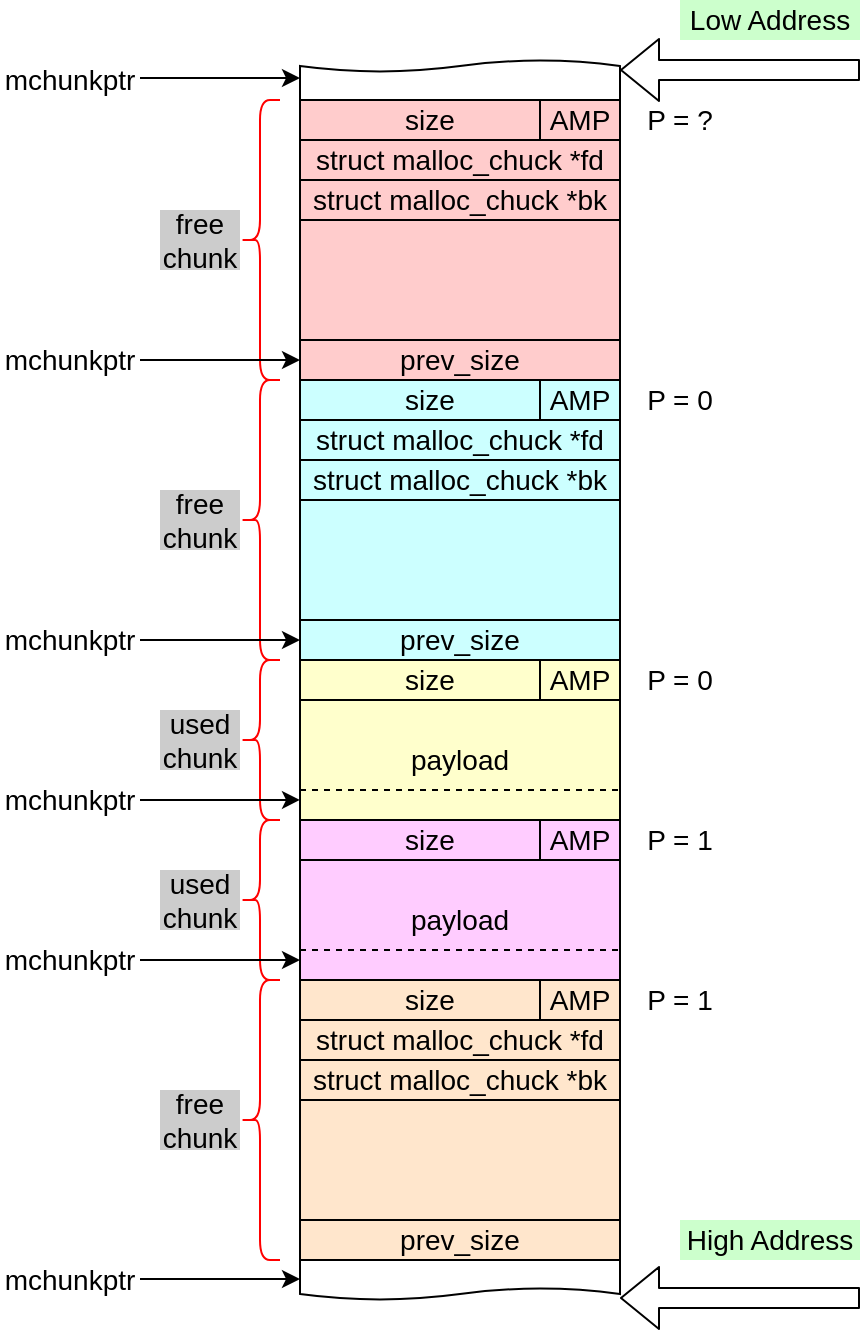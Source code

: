 <mxfile version="13.2.4" type="device"><diagram id="C5RBs43oDa-KdzZeNtuy" name="Page-1"><mxGraphModel dx="1086" dy="785" grid="1" gridSize="10" guides="1" tooltips="1" connect="1" arrows="1" fold="1" page="1" pageScale="1" pageWidth="827" pageHeight="1169" math="0" shadow="0"><root><mxCell id="WIyWlLk6GJQsqaUBKTNV-0"/><mxCell id="WIyWlLk6GJQsqaUBKTNV-1" parent="WIyWlLk6GJQsqaUBKTNV-0"/><mxCell id="riSy3nsgDaw8YXW73jP5-0" value="size" style="rounded=0;whiteSpace=wrap;html=1;fillColor=#FFFFCC;fontSize=14;fontStyle=0" parent="WIyWlLk6GJQsqaUBKTNV-1" vertex="1"><mxGeometry x="200" y="380" width="130" height="20" as="geometry"/></mxCell><mxCell id="riSy3nsgDaw8YXW73jP5-1" value="AMP" style="rounded=0;whiteSpace=wrap;html=1;fillColor=#FFFFCC;fontSize=14;fontStyle=0" parent="WIyWlLk6GJQsqaUBKTNV-1" vertex="1"><mxGeometry x="320" y="380" width="40" height="20" as="geometry"/></mxCell><mxCell id="riSy3nsgDaw8YXW73jP5-2" value="payload" style="rounded=0;whiteSpace=wrap;html=1;fillColor=#FFFFCC;fontSize=14;fontStyle=0" parent="WIyWlLk6GJQsqaUBKTNV-1" vertex="1"><mxGeometry x="200" y="400" width="160" height="60" as="geometry"/></mxCell><mxCell id="riSy3nsgDaw8YXW73jP5-3" value="P = 1" style="text;html=1;strokeColor=none;fillColor=none;align=center;verticalAlign=middle;whiteSpace=wrap;rounded=0;fontSize=14;fontStyle=0" parent="WIyWlLk6GJQsqaUBKTNV-1" vertex="1"><mxGeometry x="370" y="460" width="40" height="20" as="geometry"/></mxCell><mxCell id="riSy3nsgDaw8YXW73jP5-4" value="size" style="rounded=0;whiteSpace=wrap;html=1;fillColor=#FFCCFF;fontSize=14;fontStyle=0" parent="WIyWlLk6GJQsqaUBKTNV-1" vertex="1"><mxGeometry x="200" y="460" width="130" height="20" as="geometry"/></mxCell><mxCell id="riSy3nsgDaw8YXW73jP5-5" value="AMP" style="rounded=0;whiteSpace=wrap;html=1;fillColor=#FFCCFF;fontSize=14;fontStyle=0" parent="WIyWlLk6GJQsqaUBKTNV-1" vertex="1"><mxGeometry x="320" y="460" width="40" height="20" as="geometry"/></mxCell><mxCell id="riSy3nsgDaw8YXW73jP5-6" value="payload" style="rounded=0;whiteSpace=wrap;html=1;fillColor=#FFCCFF;fontSize=14;fontStyle=0" parent="WIyWlLk6GJQsqaUBKTNV-1" vertex="1"><mxGeometry x="200" y="480" width="160" height="60" as="geometry"/></mxCell><mxCell id="riSy3nsgDaw8YXW73jP5-7" value="size" style="rounded=0;whiteSpace=wrap;html=1;fillColor=#FFCCCC;fontSize=14;fontStyle=0" parent="WIyWlLk6GJQsqaUBKTNV-1" vertex="1"><mxGeometry x="200" y="100" width="130" height="20" as="geometry"/></mxCell><mxCell id="riSy3nsgDaw8YXW73jP5-8" value="AMP" style="rounded=0;whiteSpace=wrap;html=1;fillColor=#FFCCCC;fontSize=14;fontStyle=0" parent="WIyWlLk6GJQsqaUBKTNV-1" vertex="1"><mxGeometry x="320" y="100" width="40" height="20" as="geometry"/></mxCell><mxCell id="riSy3nsgDaw8YXW73jP5-10" value="struct malloc_chuck *fd" style="rounded=0;whiteSpace=wrap;html=1;fillColor=#FFCCCC;fontSize=14;fontStyle=0" parent="WIyWlLk6GJQsqaUBKTNV-1" vertex="1"><mxGeometry x="200" y="120" width="160" height="20" as="geometry"/></mxCell><mxCell id="riSy3nsgDaw8YXW73jP5-11" value="struct malloc_chuck *bk" style="rounded=0;whiteSpace=wrap;html=1;fillColor=#FFCCCC;fontSize=14;fontStyle=0" parent="WIyWlLk6GJQsqaUBKTNV-1" vertex="1"><mxGeometry x="200" y="140" width="160" height="20" as="geometry"/></mxCell><mxCell id="riSy3nsgDaw8YXW73jP5-12" value="" style="rounded=0;whiteSpace=wrap;html=1;fillColor=#FFCCCC;fontSize=14;fontStyle=0" parent="WIyWlLk6GJQsqaUBKTNV-1" vertex="1"><mxGeometry x="200" y="160" width="160" height="60" as="geometry"/></mxCell><mxCell id="riSy3nsgDaw8YXW73jP5-13" value="prev_size" style="rounded=0;whiteSpace=wrap;html=1;fillColor=#FFCCCC;fontSize=14;fontStyle=0" parent="WIyWlLk6GJQsqaUBKTNV-1" vertex="1"><mxGeometry x="200" y="220" width="160" height="20" as="geometry"/></mxCell><mxCell id="riSy3nsgDaw8YXW73jP5-14" value="size" style="rounded=0;whiteSpace=wrap;html=1;fillColor=#CCFFFF;fontSize=14;fontStyle=0" parent="WIyWlLk6GJQsqaUBKTNV-1" vertex="1"><mxGeometry x="200" y="240" width="130" height="20" as="geometry"/></mxCell><mxCell id="riSy3nsgDaw8YXW73jP5-15" value="AMP" style="rounded=0;whiteSpace=wrap;html=1;fillColor=#CCFFFF;fontSize=14;fontStyle=0" parent="WIyWlLk6GJQsqaUBKTNV-1" vertex="1"><mxGeometry x="320" y="240" width="40" height="20" as="geometry"/></mxCell><mxCell id="riSy3nsgDaw8YXW73jP5-16" value="struct malloc_chuck *fd" style="rounded=0;whiteSpace=wrap;html=1;fillColor=#CCFFFF;fontSize=14;fontStyle=0" parent="WIyWlLk6GJQsqaUBKTNV-1" vertex="1"><mxGeometry x="200" y="260" width="160" height="20" as="geometry"/></mxCell><mxCell id="riSy3nsgDaw8YXW73jP5-17" value="struct malloc_chuck *bk" style="rounded=0;whiteSpace=wrap;html=1;fillColor=#CCFFFF;fontSize=14;fontStyle=0" parent="WIyWlLk6GJQsqaUBKTNV-1" vertex="1"><mxGeometry x="200" y="280" width="160" height="20" as="geometry"/></mxCell><mxCell id="riSy3nsgDaw8YXW73jP5-18" value="" style="rounded=0;whiteSpace=wrap;html=1;fillColor=#CCFFFF;fontSize=14;fontStyle=0" parent="WIyWlLk6GJQsqaUBKTNV-1" vertex="1"><mxGeometry x="200" y="300" width="160" height="60" as="geometry"/></mxCell><mxCell id="riSy3nsgDaw8YXW73jP5-19" value="prev_size" style="rounded=0;whiteSpace=wrap;html=1;fillColor=#CCFFFF;fontSize=14;fontStyle=0" parent="WIyWlLk6GJQsqaUBKTNV-1" vertex="1"><mxGeometry x="200" y="360" width="160" height="20" as="geometry"/></mxCell><mxCell id="riSy3nsgDaw8YXW73jP5-26" value="size" style="rounded=0;whiteSpace=wrap;html=1;fillColor=#FFE6CC;fontSize=14;fontStyle=0" parent="WIyWlLk6GJQsqaUBKTNV-1" vertex="1"><mxGeometry x="200" y="540" width="130" height="20" as="geometry"/></mxCell><mxCell id="riSy3nsgDaw8YXW73jP5-27" value="AMP" style="rounded=0;whiteSpace=wrap;html=1;fillColor=#FFE6CC;fontSize=14;fontStyle=0" parent="WIyWlLk6GJQsqaUBKTNV-1" vertex="1"><mxGeometry x="320" y="540" width="40" height="20" as="geometry"/></mxCell><mxCell id="riSy3nsgDaw8YXW73jP5-28" value="struct malloc_chuck *fd" style="rounded=0;whiteSpace=wrap;html=1;fillColor=#FFE6CC;fontSize=14;fontStyle=0" parent="WIyWlLk6GJQsqaUBKTNV-1" vertex="1"><mxGeometry x="200" y="560" width="160" height="20" as="geometry"/></mxCell><mxCell id="riSy3nsgDaw8YXW73jP5-29" value="struct malloc_chuck *bk" style="rounded=0;whiteSpace=wrap;html=1;fillColor=#FFE6CC;fontSize=14;fontStyle=0" parent="WIyWlLk6GJQsqaUBKTNV-1" vertex="1"><mxGeometry x="200" y="580" width="160" height="20" as="geometry"/></mxCell><mxCell id="riSy3nsgDaw8YXW73jP5-30" value="" style="rounded=0;whiteSpace=wrap;html=1;fillColor=#FFE6CC;fontSize=14;fontStyle=0" parent="WIyWlLk6GJQsqaUBKTNV-1" vertex="1"><mxGeometry x="200" y="600" width="160" height="60" as="geometry"/></mxCell><mxCell id="riSy3nsgDaw8YXW73jP5-31" value="prev_size" style="rounded=0;whiteSpace=wrap;html=1;fillColor=#FFE6CC;fontSize=14;fontStyle=0" parent="WIyWlLk6GJQsqaUBKTNV-1" vertex="1"><mxGeometry x="200" y="660" width="160" height="20" as="geometry"/></mxCell><mxCell id="riSy3nsgDaw8YXW73jP5-32" value="P = 0" style="text;html=1;strokeColor=none;fillColor=none;align=center;verticalAlign=middle;whiteSpace=wrap;rounded=0;fontSize=14;fontStyle=0" parent="WIyWlLk6GJQsqaUBKTNV-1" vertex="1"><mxGeometry x="370" y="380" width="40" height="20" as="geometry"/></mxCell><mxCell id="riSy3nsgDaw8YXW73jP5-33" value="P = 0" style="text;html=1;strokeColor=none;fillColor=none;align=center;verticalAlign=middle;whiteSpace=wrap;rounded=0;fontSize=14;fontStyle=0" parent="WIyWlLk6GJQsqaUBKTNV-1" vertex="1"><mxGeometry x="370" y="240" width="40" height="20" as="geometry"/></mxCell><mxCell id="riSy3nsgDaw8YXW73jP5-34" value="P = ?" style="text;html=1;strokeColor=none;fillColor=none;align=center;verticalAlign=middle;whiteSpace=wrap;rounded=0;fontSize=14;fontStyle=0" parent="WIyWlLk6GJQsqaUBKTNV-1" vertex="1"><mxGeometry x="370" y="100" width="40" height="20" as="geometry"/></mxCell><mxCell id="riSy3nsgDaw8YXW73jP5-36" value="" style="shape=document;whiteSpace=wrap;html=1;boundedLbl=1;fillColor=#FFFFFF;direction=west;fontSize=14;fontStyle=0" parent="WIyWlLk6GJQsqaUBKTNV-1" vertex="1"><mxGeometry x="200" y="80" width="160" height="20" as="geometry"/></mxCell><mxCell id="riSy3nsgDaw8YXW73jP5-38" value="" style="shape=document;whiteSpace=wrap;html=1;boundedLbl=1;fillColor=#FFFFFF;direction=east;fontSize=14;fontStyle=0" parent="WIyWlLk6GJQsqaUBKTNV-1" vertex="1"><mxGeometry x="200" y="680" width="160" height="20" as="geometry"/></mxCell><mxCell id="be2FZHep_fyeS3ysSmZu-0" value="P = 1" style="text;html=1;strokeColor=none;fillColor=none;align=center;verticalAlign=middle;whiteSpace=wrap;rounded=0;fontSize=14;fontStyle=0" parent="WIyWlLk6GJQsqaUBKTNV-1" vertex="1"><mxGeometry x="370" y="540" width="40" height="20" as="geometry"/></mxCell><mxCell id="be2FZHep_fyeS3ysSmZu-4" value="" style="shape=curlyBracket;whiteSpace=wrap;html=1;rounded=1;fillColor=none;fontSize=14;strokeColor=#FF0000;" parent="WIyWlLk6GJQsqaUBKTNV-1" vertex="1"><mxGeometry x="170" y="100" width="20" height="140" as="geometry"/></mxCell><mxCell id="be2FZHep_fyeS3ysSmZu-6" value="" style="shape=curlyBracket;whiteSpace=wrap;html=1;rounded=1;fillColor=none;fontSize=14;strokeColor=#FF0000;" parent="WIyWlLk6GJQsqaUBKTNV-1" vertex="1"><mxGeometry x="170" y="240" width="20" height="140" as="geometry"/></mxCell><mxCell id="be2FZHep_fyeS3ysSmZu-7" value="" style="shape=curlyBracket;whiteSpace=wrap;html=1;rounded=1;fillColor=none;fontSize=14;strokeColor=#FF0000;" parent="WIyWlLk6GJQsqaUBKTNV-1" vertex="1"><mxGeometry x="170" y="380" width="20" height="80" as="geometry"/></mxCell><mxCell id="be2FZHep_fyeS3ysSmZu-8" value="" style="shape=curlyBracket;whiteSpace=wrap;html=1;rounded=1;fillColor=none;fontSize=14;strokeColor=#FF0000;" parent="WIyWlLk6GJQsqaUBKTNV-1" vertex="1"><mxGeometry x="170" y="460" width="20" height="80" as="geometry"/></mxCell><mxCell id="be2FZHep_fyeS3ysSmZu-9" value="" style="shape=curlyBracket;whiteSpace=wrap;html=1;rounded=1;fillColor=none;fontSize=14;strokeColor=#FF0000;" parent="WIyWlLk6GJQsqaUBKTNV-1" vertex="1"><mxGeometry x="170" y="540" width="20" height="140" as="geometry"/></mxCell><mxCell id="be2FZHep_fyeS3ysSmZu-10" value="free&lt;br&gt;chunk" style="text;html=1;strokeColor=none;fillColor=#CCCCCC;align=center;verticalAlign=middle;whiteSpace=wrap;rounded=0;fontSize=14;" parent="WIyWlLk6GJQsqaUBKTNV-1" vertex="1"><mxGeometry x="130" y="155" width="40" height="30" as="geometry"/></mxCell><mxCell id="be2FZHep_fyeS3ysSmZu-11" value="free&lt;br&gt;chunk" style="text;html=1;strokeColor=none;fillColor=#CCCCCC;align=center;verticalAlign=middle;whiteSpace=wrap;rounded=0;fontSize=14;" parent="WIyWlLk6GJQsqaUBKTNV-1" vertex="1"><mxGeometry x="130" y="295" width="40" height="30" as="geometry"/></mxCell><mxCell id="be2FZHep_fyeS3ysSmZu-12" value="used&lt;br&gt;chunk" style="text;html=1;strokeColor=none;fillColor=#CCCCCC;align=center;verticalAlign=middle;whiteSpace=wrap;rounded=0;fontSize=14;" parent="WIyWlLk6GJQsqaUBKTNV-1" vertex="1"><mxGeometry x="130" y="405" width="40" height="30" as="geometry"/></mxCell><mxCell id="be2FZHep_fyeS3ysSmZu-13" value="used&lt;br&gt;chunk" style="text;html=1;strokeColor=none;fillColor=#CCCCCC;align=center;verticalAlign=middle;whiteSpace=wrap;rounded=0;fontSize=14;" parent="WIyWlLk6GJQsqaUBKTNV-1" vertex="1"><mxGeometry x="130" y="485" width="40" height="30" as="geometry"/></mxCell><mxCell id="be2FZHep_fyeS3ysSmZu-14" value="free&lt;br&gt;chunk" style="text;html=1;strokeColor=none;fillColor=#CCCCCC;align=center;verticalAlign=middle;whiteSpace=wrap;rounded=0;fontSize=14;" parent="WIyWlLk6GJQsqaUBKTNV-1" vertex="1"><mxGeometry x="130" y="595" width="40" height="30" as="geometry"/></mxCell><mxCell id="be2FZHep_fyeS3ysSmZu-19" value="" style="endArrow=classic;html=1;fontSize=14;entryX=0;entryY=0.5;entryDx=0;entryDy=0;" parent="WIyWlLk6GJQsqaUBKTNV-1" target="riSy3nsgDaw8YXW73jP5-13" edge="1"><mxGeometry width="50" height="50" relative="1" as="geometry"><mxPoint x="120" y="230" as="sourcePoint"/><mxPoint x="150" y="205" as="targetPoint"/></mxGeometry></mxCell><mxCell id="be2FZHep_fyeS3ysSmZu-20" value="" style="endArrow=classic;html=1;fontSize=14;entryX=0;entryY=0.5;entryDx=0;entryDy=0;" parent="WIyWlLk6GJQsqaUBKTNV-1" target="riSy3nsgDaw8YXW73jP5-19" edge="1"><mxGeometry width="50" height="50" relative="1" as="geometry"><mxPoint x="120" y="370" as="sourcePoint"/><mxPoint x="210" y="240" as="targetPoint"/></mxGeometry></mxCell><mxCell id="be2FZHep_fyeS3ysSmZu-21" value="" style="endArrow=classic;html=1;fontSize=14;entryX=0;entryY=0.833;entryDx=0;entryDy=0;entryPerimeter=0;" parent="WIyWlLk6GJQsqaUBKTNV-1" target="riSy3nsgDaw8YXW73jP5-2" edge="1"><mxGeometry width="50" height="50" relative="1" as="geometry"><mxPoint x="120" y="450" as="sourcePoint"/><mxPoint x="210" y="380" as="targetPoint"/></mxGeometry></mxCell><mxCell id="be2FZHep_fyeS3ysSmZu-22" value="mchunkptr" style="text;html=1;strokeColor=none;fillColor=none;align=center;verticalAlign=middle;whiteSpace=wrap;rounded=0;fontSize=14;" parent="WIyWlLk6GJQsqaUBKTNV-1" vertex="1"><mxGeometry x="50" y="220" width="70" height="20" as="geometry"/></mxCell><mxCell id="be2FZHep_fyeS3ysSmZu-23" value="mchunkptr" style="text;html=1;strokeColor=none;fillColor=none;align=center;verticalAlign=middle;whiteSpace=wrap;rounded=0;fontSize=14;" parent="WIyWlLk6GJQsqaUBKTNV-1" vertex="1"><mxGeometry x="50" y="360" width="70" height="20" as="geometry"/></mxCell><mxCell id="be2FZHep_fyeS3ysSmZu-24" value="mchunkptr" style="text;html=1;strokeColor=none;fillColor=none;align=center;verticalAlign=middle;whiteSpace=wrap;rounded=0;fontSize=14;" parent="WIyWlLk6GJQsqaUBKTNV-1" vertex="1"><mxGeometry x="50" y="440" width="70" height="20" as="geometry"/></mxCell><mxCell id="be2FZHep_fyeS3ysSmZu-26" value="" style="endArrow=classic;html=1;fontSize=14;entryX=0;entryY=0.833;entryDx=0;entryDy=0;entryPerimeter=0;" parent="WIyWlLk6GJQsqaUBKTNV-1" edge="1"><mxGeometry width="50" height="50" relative="1" as="geometry"><mxPoint x="120" y="530.02" as="sourcePoint"/><mxPoint x="200" y="530" as="targetPoint"/></mxGeometry></mxCell><mxCell id="be2FZHep_fyeS3ysSmZu-27" value="mchunkptr" style="text;html=1;strokeColor=none;fillColor=none;align=center;verticalAlign=middle;whiteSpace=wrap;rounded=0;fontSize=14;" parent="WIyWlLk6GJQsqaUBKTNV-1" vertex="1"><mxGeometry x="50" y="520" width="70" height="20" as="geometry"/></mxCell><mxCell id="MlwuG0A3VeMM5cDXaIb1-0" value="" style="shape=flexArrow;endArrow=classic;html=1;entryX=0;entryY=0.75;entryDx=0;entryDy=0;" parent="WIyWlLk6GJQsqaUBKTNV-1" target="riSy3nsgDaw8YXW73jP5-36" edge="1"><mxGeometry width="50" height="50" relative="1" as="geometry"><mxPoint x="480" y="85" as="sourcePoint"/><mxPoint x="430" y="40" as="targetPoint"/></mxGeometry></mxCell><mxCell id="MlwuG0A3VeMM5cDXaIb1-1" value="" style="shape=flexArrow;endArrow=classic;html=1;entryX=0;entryY=0.75;entryDx=0;entryDy=0;" parent="WIyWlLk6GJQsqaUBKTNV-1" edge="1"><mxGeometry width="50" height="50" relative="1" as="geometry"><mxPoint x="480" y="699" as="sourcePoint"/><mxPoint x="360" y="699" as="targetPoint"/></mxGeometry></mxCell><mxCell id="MlwuG0A3VeMM5cDXaIb1-3" value="Low Address" style="text;html=1;strokeColor=none;fillColor=#CCFFCC;align=center;verticalAlign=middle;whiteSpace=wrap;rounded=0;fontSize=14;" parent="WIyWlLk6GJQsqaUBKTNV-1" vertex="1"><mxGeometry x="390" y="50" width="90" height="20" as="geometry"/></mxCell><mxCell id="MlwuG0A3VeMM5cDXaIb1-5" value="High Address" style="text;html=1;strokeColor=none;fillColor=#CCFFCC;align=center;verticalAlign=middle;whiteSpace=wrap;rounded=0;fontSize=14;" parent="WIyWlLk6GJQsqaUBKTNV-1" vertex="1"><mxGeometry x="390" y="660" width="90" height="20" as="geometry"/></mxCell><mxCell id="aYetBuONe7TYtiNPVuC2-0" value="mchunkptr" style="text;html=1;strokeColor=none;fillColor=none;align=center;verticalAlign=middle;whiteSpace=wrap;rounded=0;fontSize=14;" vertex="1" parent="WIyWlLk6GJQsqaUBKTNV-1"><mxGeometry x="50" y="80" width="70" height="20" as="geometry"/></mxCell><mxCell id="aYetBuONe7TYtiNPVuC2-1" value="" style="endArrow=classic;html=1;fontSize=14;entryX=0;entryY=0.5;entryDx=0;entryDy=0;" edge="1" parent="WIyWlLk6GJQsqaUBKTNV-1"><mxGeometry width="50" height="50" relative="1" as="geometry"><mxPoint x="120" y="89" as="sourcePoint"/><mxPoint x="200" y="89" as="targetPoint"/></mxGeometry></mxCell><mxCell id="aYetBuONe7TYtiNPVuC2-2" value="mchunkptr" style="text;html=1;strokeColor=none;fillColor=none;align=center;verticalAlign=middle;whiteSpace=wrap;rounded=0;fontSize=14;" vertex="1" parent="WIyWlLk6GJQsqaUBKTNV-1"><mxGeometry x="50" y="680" width="70" height="20" as="geometry"/></mxCell><mxCell id="aYetBuONe7TYtiNPVuC2-3" value="" style="endArrow=classic;html=1;fontSize=14;entryX=0;entryY=0.833;entryDx=0;entryDy=0;entryPerimeter=0;" edge="1" parent="WIyWlLk6GJQsqaUBKTNV-1"><mxGeometry width="50" height="50" relative="1" as="geometry"><mxPoint x="120" y="689.52" as="sourcePoint"/><mxPoint x="200" y="689.5" as="targetPoint"/></mxGeometry></mxCell><mxCell id="aYetBuONe7TYtiNPVuC2-4" value="" style="endArrow=none;dashed=1;html=1;exitX=0;exitY=0.75;exitDx=0;exitDy=0;" edge="1" parent="WIyWlLk6GJQsqaUBKTNV-1" source="riSy3nsgDaw8YXW73jP5-2"><mxGeometry width="50" height="50" relative="1" as="geometry"><mxPoint x="550" y="500" as="sourcePoint"/><mxPoint x="360" y="445" as="targetPoint"/></mxGeometry></mxCell><mxCell id="aYetBuONe7TYtiNPVuC2-5" value="" style="endArrow=none;dashed=1;html=1;exitX=0;exitY=0.75;exitDx=0;exitDy=0;entryX=1;entryY=0.75;entryDx=0;entryDy=0;" edge="1" parent="WIyWlLk6GJQsqaUBKTNV-1" source="riSy3nsgDaw8YXW73jP5-6" target="riSy3nsgDaw8YXW73jP5-6"><mxGeometry width="50" height="50" relative="1" as="geometry"><mxPoint x="210" y="455" as="sourcePoint"/><mxPoint x="370" y="455" as="targetPoint"/></mxGeometry></mxCell></root></mxGraphModel></diagram></mxfile>